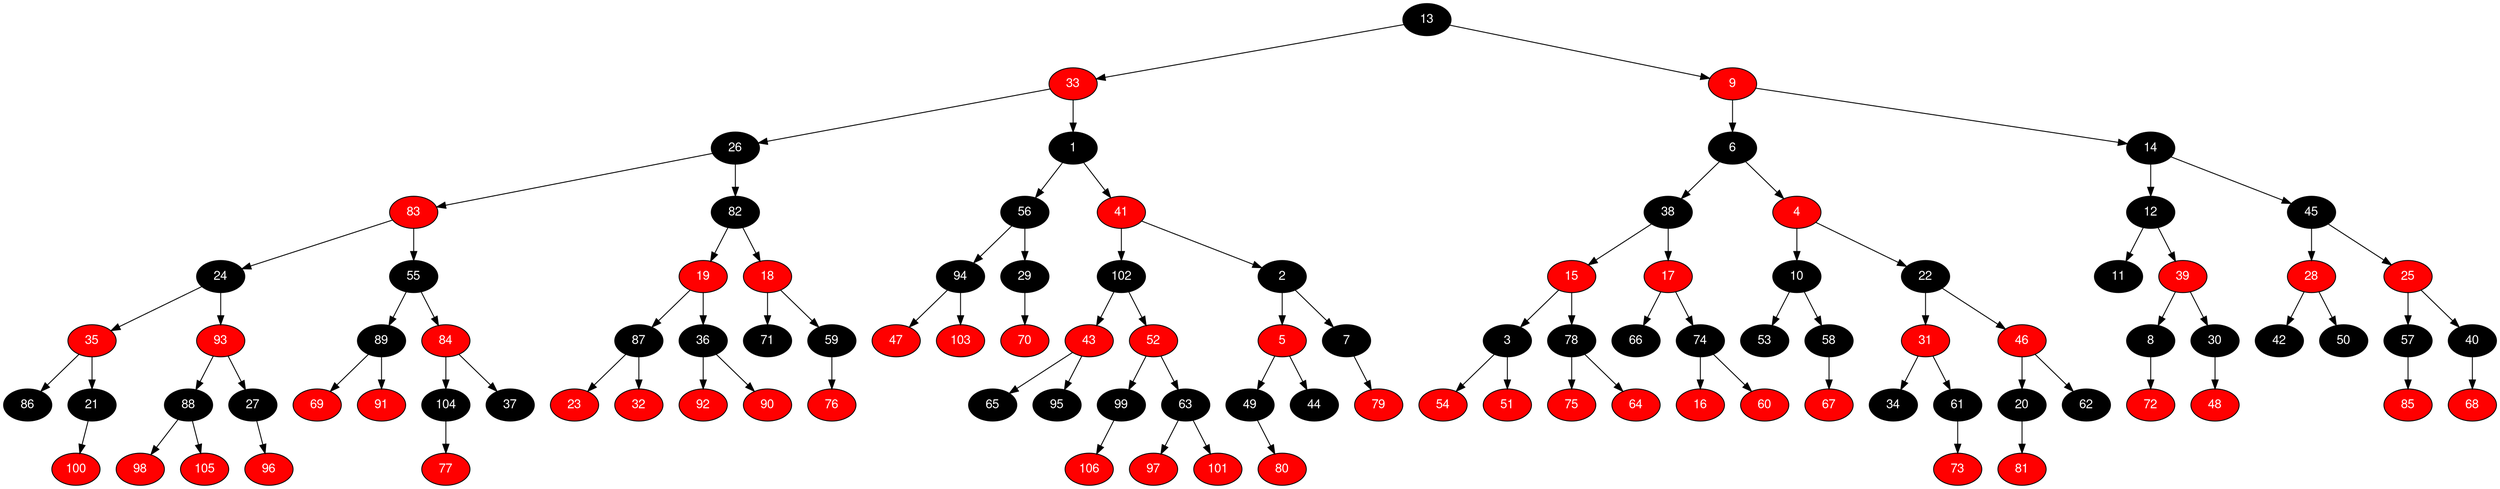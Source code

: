 digraph RB_Teste {
	node [fontname="Helvetica,Arial,sans-serif" style="filled"]
	edge [fontname="Helvetica,Arial,sans-serif" color="black"]

	{
		node [fillcolor=" black" fontcolor=" white"] 13 
		node [fillcolor=" red" fontcolor=" white"] 33 
		node [fillcolor=" black" fontcolor=" white"] 26 
		node [fillcolor=" red" fontcolor=" white"] 83 
		node [fillcolor=" black" fontcolor=" white"] 24 
		node [fillcolor=" red" fontcolor=" white"] 35 
		node [fillcolor=" black" fontcolor=" white"] 86 
		node [fillcolor=" black" fontcolor=" white"] 21 
		node [fillcolor=" red" fontcolor=" white"] 100 
		node [fillcolor=" red" fontcolor=" white"] 93 
		node [fillcolor=" black" fontcolor=" white"] 88 
		node [fillcolor=" red" fontcolor=" white"] 98 
		node [fillcolor=" red" fontcolor=" white"] 105 
		node [fillcolor=" black" fontcolor=" white"] 27 
		node [fillcolor=" red" fontcolor=" white"] 96 
		node [fillcolor=" black" fontcolor=" white"] 55 
		node [fillcolor=" black" fontcolor=" white"] 89 
		node [fillcolor=" red" fontcolor=" white"] 69 
		node [fillcolor=" red" fontcolor=" white"] 91 
		node [fillcolor=" red" fontcolor=" white"] 84 
		node [fillcolor=" black" fontcolor=" white"] 104 
		node [fillcolor=" red" fontcolor=" white"] 77 
		node [fillcolor=" black" fontcolor=" white"] 37 
		node [fillcolor=" black" fontcolor=" white"] 82 
		node [fillcolor=" red" fontcolor=" white"] 19 
		node [fillcolor=" black" fontcolor=" white"] 87 
		node [fillcolor=" red" fontcolor=" white"] 23 
		node [fillcolor=" red" fontcolor=" white"] 32 
		node [fillcolor=" black" fontcolor=" white"] 36 
		node [fillcolor=" red" fontcolor=" white"] 92 
		node [fillcolor=" red" fontcolor=" white"] 90 
		node [fillcolor=" red" fontcolor=" white"] 18 
		node [fillcolor=" black" fontcolor=" white"] 71 
		node [fillcolor=" black" fontcolor=" white"] 59 
		node [fillcolor=" red" fontcolor=" white"] 76 
		node [fillcolor=" black" fontcolor=" white"] 1 
		node [fillcolor=" black" fontcolor=" white"] 56 
		node [fillcolor=" black" fontcolor=" white"] 94 
		node [fillcolor=" red" fontcolor=" white"] 47 
		node [fillcolor=" red" fontcolor=" white"] 103 
		node [fillcolor=" black" fontcolor=" white"] 29 
		node [fillcolor=" red" fontcolor=" white"] 70 
		node [fillcolor=" red" fontcolor=" white"] 41 
		node [fillcolor=" black" fontcolor=" white"] 102 
		node [fillcolor=" red" fontcolor=" white"] 43 
		node [fillcolor=" black" fontcolor=" white"] 65 
		node [fillcolor=" black" fontcolor=" white"] 95 
		node [fillcolor=" red" fontcolor=" white"] 52 
		node [fillcolor=" black" fontcolor=" white"] 99 
		node [fillcolor=" red" fontcolor=" white"] 106 
		node [fillcolor=" black" fontcolor=" white"] 63 
		node [fillcolor=" red" fontcolor=" white"] 97 
		node [fillcolor=" red" fontcolor=" white"] 101 
		node [fillcolor=" black" fontcolor=" white"] 2 
		node [fillcolor=" red" fontcolor=" white"] 5 
		node [fillcolor=" black" fontcolor=" white"] 49 
		node [fillcolor=" red" fontcolor=" white"] 80 
		node [fillcolor=" black" fontcolor=" white"] 44 
		node [fillcolor=" black" fontcolor=" white"] 7 
		node [fillcolor=" red" fontcolor=" white"] 79 
		node [fillcolor=" red" fontcolor=" white"] 9 
		node [fillcolor=" black" fontcolor=" white"] 6 
		node [fillcolor=" black" fontcolor=" white"] 38 
		node [fillcolor=" red" fontcolor=" white"] 15 
		node [fillcolor=" black" fontcolor=" white"] 3 
		node [fillcolor=" red" fontcolor=" white"] 54 
		node [fillcolor=" red" fontcolor=" white"] 51 
		node [fillcolor=" black" fontcolor=" white"] 78 
		node [fillcolor=" red" fontcolor=" white"] 75 
		node [fillcolor=" red" fontcolor=" white"] 64 
		node [fillcolor=" red" fontcolor=" white"] 17 
		node [fillcolor=" black" fontcolor=" white"] 66 
		node [fillcolor=" black" fontcolor=" white"] 74 
		node [fillcolor=" red" fontcolor=" white"] 16 
		node [fillcolor=" red" fontcolor=" white"] 60 
		node [fillcolor=" red" fontcolor=" white"] 4 
		node [fillcolor=" black" fontcolor=" white"] 10 
		node [fillcolor=" black" fontcolor=" white"] 53 
		node [fillcolor=" black" fontcolor=" white"] 58 
		node [fillcolor=" red" fontcolor=" white"] 67 
		node [fillcolor=" black" fontcolor=" white"] 22 
		node [fillcolor=" red" fontcolor=" white"] 31 
		node [fillcolor=" black" fontcolor=" white"] 34 
		node [fillcolor=" black" fontcolor=" white"] 61 
		node [fillcolor=" red" fontcolor=" white"] 73 
		node [fillcolor=" red" fontcolor=" white"] 46 
		node [fillcolor=" black" fontcolor=" white"] 20 
		node [fillcolor=" red" fontcolor=" white"] 81 
		node [fillcolor=" black" fontcolor=" white"] 62 
		node [fillcolor=" black" fontcolor=" white"] 14 
		node [fillcolor=" black" fontcolor=" white"] 12 
		node [fillcolor=" black" fontcolor=" white"] 11 
		node [fillcolor=" red" fontcolor=" white"] 39 
		node [fillcolor=" black" fontcolor=" white"] 8 
		node [fillcolor=" red" fontcolor=" white"] 72 
		node [fillcolor=" black" fontcolor=" white"] 30 
		node [fillcolor=" red" fontcolor=" white"] 48 
		node [fillcolor=" black" fontcolor=" white"] 45 
		node [fillcolor=" red" fontcolor=" white"] 28 
		node [fillcolor=" black" fontcolor=" white"] 42 
		node [fillcolor=" black" fontcolor=" white"] 50 
		node [fillcolor=" red" fontcolor=" white"] 25 
		node [fillcolor=" black" fontcolor=" white"] 57 
		node [fillcolor=" red" fontcolor=" white"] 85 
		node [fillcolor=" black" fontcolor=" white"] 40 
		node [fillcolor=" red" fontcolor=" white"] 68 
	}

	13 -> 33 
	13 -> 9 
	33 -> 26 
	33 -> 1 
	26 -> 83 
	26 -> 82 
	83 -> 24 
	83 -> 55 
	24 -> 35 
	24 -> 93 
	35 -> 86 
	35 -> 21 
	21 -> 100 
	93 -> 88 
	93 -> 27 
	88 -> 98 
	88 -> 105 
	27 -> 96 
	55 -> 89 
	55 -> 84 
	89 -> 69 
	89 -> 91 
	84 -> 104 
	84 -> 37 
	104 -> 77 
	82 -> 19 
	82 -> 18 
	19 -> 87 
	19 -> 36 
	87 -> 23 
	87 -> 32 
	36 -> 92 
	36 -> 90 
	18 -> 71 
	18 -> 59 
	59 -> 76 
	1 -> 56 
	1 -> 41 
	56 -> 94 
	56 -> 29 
	94 -> 47 
	94 -> 103 
	29 -> 70 
	41 -> 102 
	41 -> 2 
	102 -> 43 
	102 -> 52 
	43 -> 65 
	43 -> 95 
	52 -> 99 
	52 -> 63 
	99 -> 106 
	63 -> 97 
	63 -> 101 
	2 -> 5 
	2 -> 7 
	5 -> 49 
	5 -> 44 
	49 -> 80 
	7 -> 79 
	9 -> 6 
	9 -> 14 
	6 -> 38 
	6 -> 4 
	38 -> 15 
	38 -> 17 
	15 -> 3 
	15 -> 78 
	3 -> 54 
	3 -> 51 
	78 -> 75 
	78 -> 64 
	17 -> 66 
	17 -> 74 
	74 -> 16 
	74 -> 60 
	4 -> 10 
	4 -> 22 
	10 -> 53 
	10 -> 58 
	58 -> 67 
	22 -> 31 
	22 -> 46 
	31 -> 34 
	31 -> 61 
	61 -> 73 
	46 -> 20 
	46 -> 62 
	20 -> 81 
	14 -> 12 
	14 -> 45 
	12 -> 11 
	12 -> 39 
	39 -> 8 
	39 -> 30 
	8 -> 72 
	30 -> 48 
	45 -> 28 
	45 -> 25 
	28 -> 42 
	28 -> 50 
	25 -> 57 
	25 -> 40 
	57 -> 85 
	40 -> 68 
}
